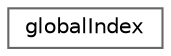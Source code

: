 digraph "Graphical Class Hierarchy"
{
 // LATEX_PDF_SIZE
  bgcolor="transparent";
  edge [fontname=Helvetica,fontsize=10,labelfontname=Helvetica,labelfontsize=10];
  node [fontname=Helvetica,fontsize=10,shape=box,height=0.2,width=0.4];
  rankdir="LR";
  Node0 [id="Node000000",label="globalIndex",height=0.2,width=0.4,color="grey40", fillcolor="white", style="filled",URL="$classFoam_1_1globalIndex.html",tooltip="Calculates a unique integer (label so might not have enough room - 2G max) for processor + local inde..."];
}
